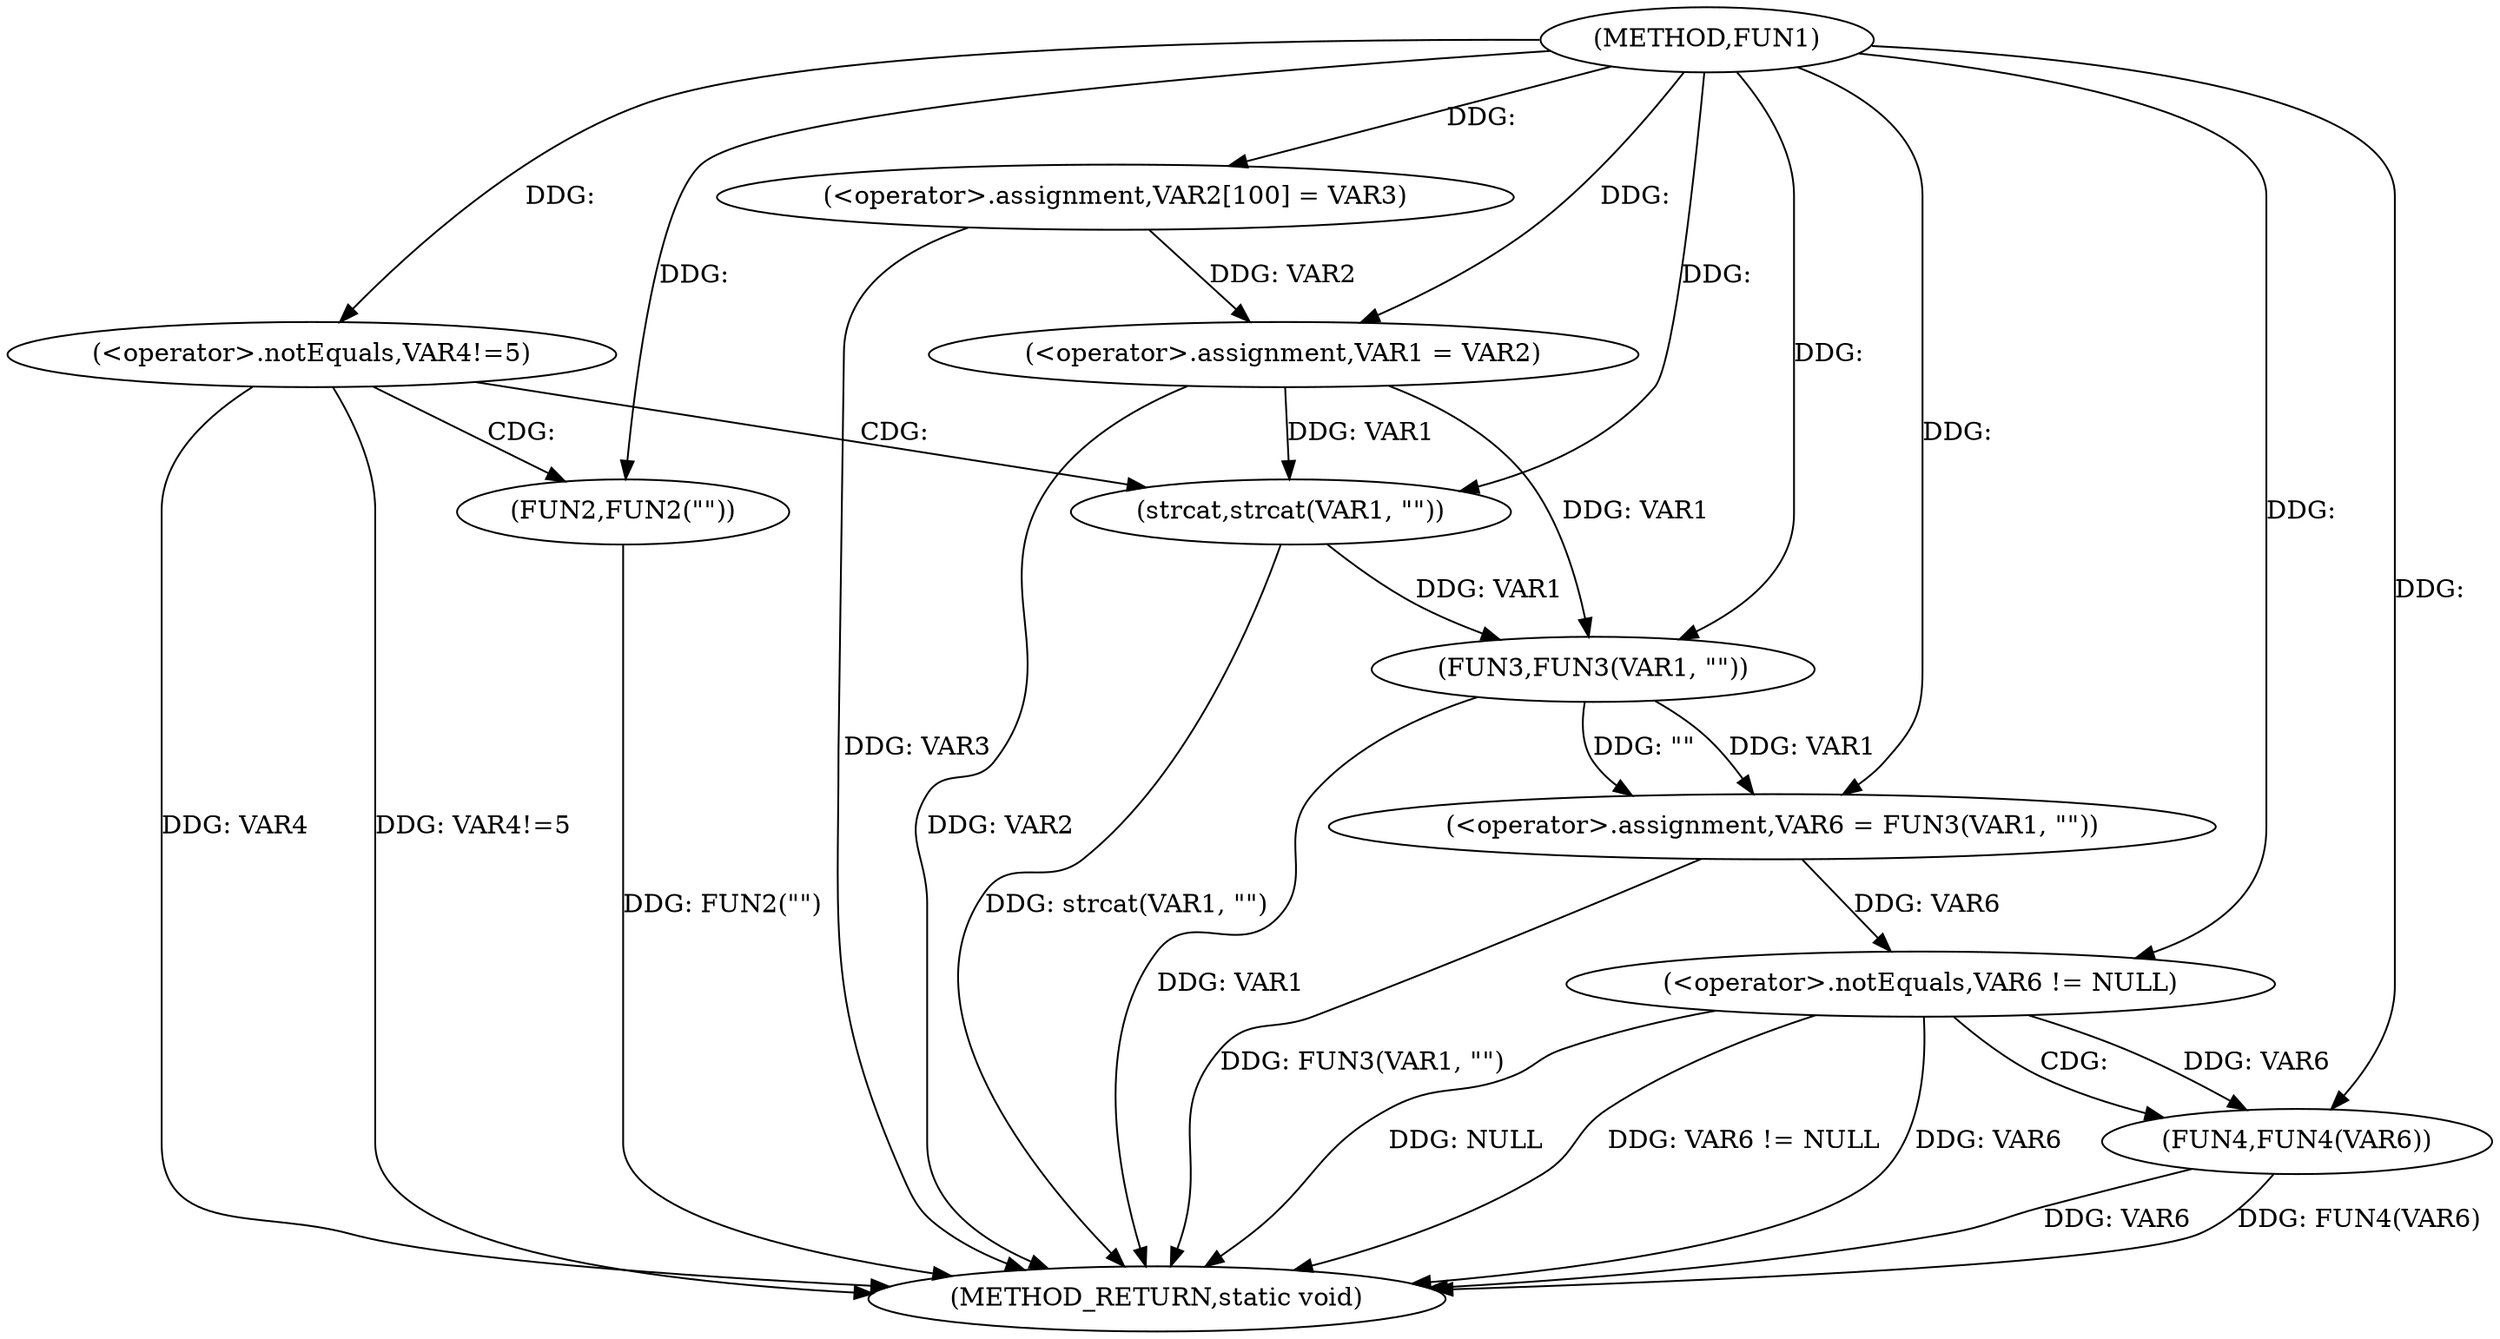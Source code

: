 digraph FUN1 {  
"1000100" [label = "(METHOD,FUN1)" ]
"1000136" [label = "(METHOD_RETURN,static void)" ]
"1000104" [label = "(<operator>.assignment,VAR2[100] = VAR3)" ]
"1000107" [label = "(<operator>.assignment,VAR1 = VAR2)" ]
"1000111" [label = "(<operator>.notEquals,VAR4!=5)" ]
"1000115" [label = "(FUN2,FUN2(\"\"))" ]
"1000119" [label = "(strcat,strcat(VAR1, \"\"))" ]
"1000124" [label = "(<operator>.assignment,VAR6 = FUN3(VAR1, \"\"))" ]
"1000126" [label = "(FUN3,FUN3(VAR1, \"\"))" ]
"1000130" [label = "(<operator>.notEquals,VAR6 != NULL)" ]
"1000134" [label = "(FUN4,FUN4(VAR6))" ]
  "1000130" -> "1000136"  [ label = "DDG: NULL"] 
  "1000134" -> "1000136"  [ label = "DDG: FUN4(VAR6)"] 
  "1000115" -> "1000136"  [ label = "DDG: FUN2(\"\")"] 
  "1000126" -> "1000136"  [ label = "DDG: VAR1"] 
  "1000111" -> "1000136"  [ label = "DDG: VAR4"] 
  "1000134" -> "1000136"  [ label = "DDG: VAR6"] 
  "1000119" -> "1000136"  [ label = "DDG: strcat(VAR1, \"\")"] 
  "1000111" -> "1000136"  [ label = "DDG: VAR4!=5"] 
  "1000130" -> "1000136"  [ label = "DDG: VAR6 != NULL"] 
  "1000124" -> "1000136"  [ label = "DDG: FUN3(VAR1, \"\")"] 
  "1000104" -> "1000136"  [ label = "DDG: VAR3"] 
  "1000107" -> "1000136"  [ label = "DDG: VAR2"] 
  "1000130" -> "1000136"  [ label = "DDG: VAR6"] 
  "1000100" -> "1000104"  [ label = "DDG: "] 
  "1000104" -> "1000107"  [ label = "DDG: VAR2"] 
  "1000100" -> "1000107"  [ label = "DDG: "] 
  "1000100" -> "1000111"  [ label = "DDG: "] 
  "1000100" -> "1000115"  [ label = "DDG: "] 
  "1000107" -> "1000119"  [ label = "DDG: VAR1"] 
  "1000100" -> "1000119"  [ label = "DDG: "] 
  "1000126" -> "1000124"  [ label = "DDG: VAR1"] 
  "1000126" -> "1000124"  [ label = "DDG: \"\""] 
  "1000100" -> "1000124"  [ label = "DDG: "] 
  "1000107" -> "1000126"  [ label = "DDG: VAR1"] 
  "1000119" -> "1000126"  [ label = "DDG: VAR1"] 
  "1000100" -> "1000126"  [ label = "DDG: "] 
  "1000124" -> "1000130"  [ label = "DDG: VAR6"] 
  "1000100" -> "1000130"  [ label = "DDG: "] 
  "1000130" -> "1000134"  [ label = "DDG: VAR6"] 
  "1000100" -> "1000134"  [ label = "DDG: "] 
  "1000111" -> "1000115"  [ label = "CDG: "] 
  "1000111" -> "1000119"  [ label = "CDG: "] 
  "1000130" -> "1000134"  [ label = "CDG: "] 
}
